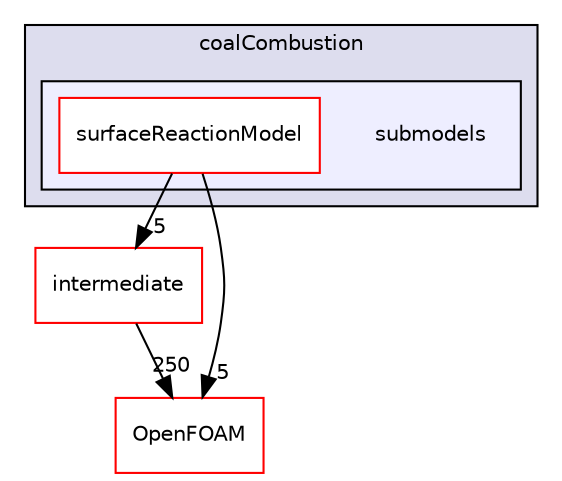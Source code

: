 digraph "src/lagrangian/coalCombustion/submodels" {
  bgcolor=transparent;
  compound=true
  node [ fontsize="10", fontname="Helvetica"];
  edge [ labelfontsize="10", labelfontname="Helvetica"];
  subgraph clusterdir_6061a3ee916a9160a3a185551ff9959f {
    graph [ bgcolor="#ddddee", pencolor="black", label="coalCombustion" fontname="Helvetica", fontsize="10", URL="dir_6061a3ee916a9160a3a185551ff9959f.html"]
  subgraph clusterdir_0ed563d2c3dc00cc49531eaf554b44dc {
    graph [ bgcolor="#eeeeff", pencolor="black", label="" URL="dir_0ed563d2c3dc00cc49531eaf554b44dc.html"];
    dir_0ed563d2c3dc00cc49531eaf554b44dc [shape=plaintext label="submodels"];
    dir_39175ac9bc62ba09a35292aef1677b92 [shape=box label="surfaceReactionModel" color="red" fillcolor="white" style="filled" URL="dir_39175ac9bc62ba09a35292aef1677b92.html"];
  }
  }
  dir_d3c32a493136c130c1f0d51f4f35c297 [shape=box label="intermediate" color="red" URL="dir_d3c32a493136c130c1f0d51f4f35c297.html"];
  dir_c5473ff19b20e6ec4dfe5c310b3778a8 [shape=box label="OpenFOAM" color="red" URL="dir_c5473ff19b20e6ec4dfe5c310b3778a8.html"];
  dir_39175ac9bc62ba09a35292aef1677b92->dir_d3c32a493136c130c1f0d51f4f35c297 [headlabel="5", labeldistance=1.5 headhref="dir_001379_001388.html"];
  dir_39175ac9bc62ba09a35292aef1677b92->dir_c5473ff19b20e6ec4dfe5c310b3778a8 [headlabel="5", labeldistance=1.5 headhref="dir_001379_001896.html"];
  dir_d3c32a493136c130c1f0d51f4f35c297->dir_c5473ff19b20e6ec4dfe5c310b3778a8 [headlabel="250", labeldistance=1.5 headhref="dir_001388_001896.html"];
}
